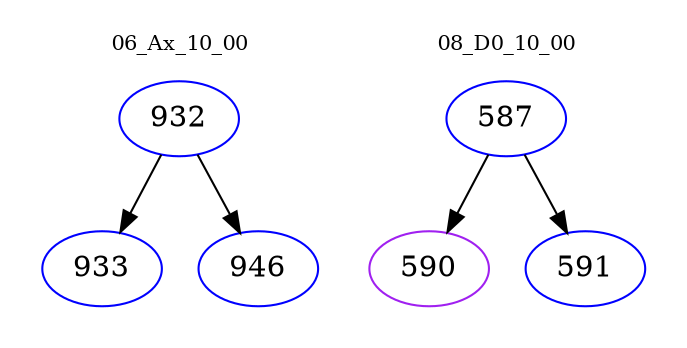 digraph{
subgraph cluster_0 {
color = white
label = "06_Ax_10_00";
fontsize=10;
T0_932 [label="932", color="blue"]
T0_932 -> T0_933 [color="black"]
T0_933 [label="933", color="blue"]
T0_932 -> T0_946 [color="black"]
T0_946 [label="946", color="blue"]
}
subgraph cluster_1 {
color = white
label = "08_D0_10_00";
fontsize=10;
T1_587 [label="587", color="blue"]
T1_587 -> T1_590 [color="black"]
T1_590 [label="590", color="purple"]
T1_587 -> T1_591 [color="black"]
T1_591 [label="591", color="blue"]
}
}
